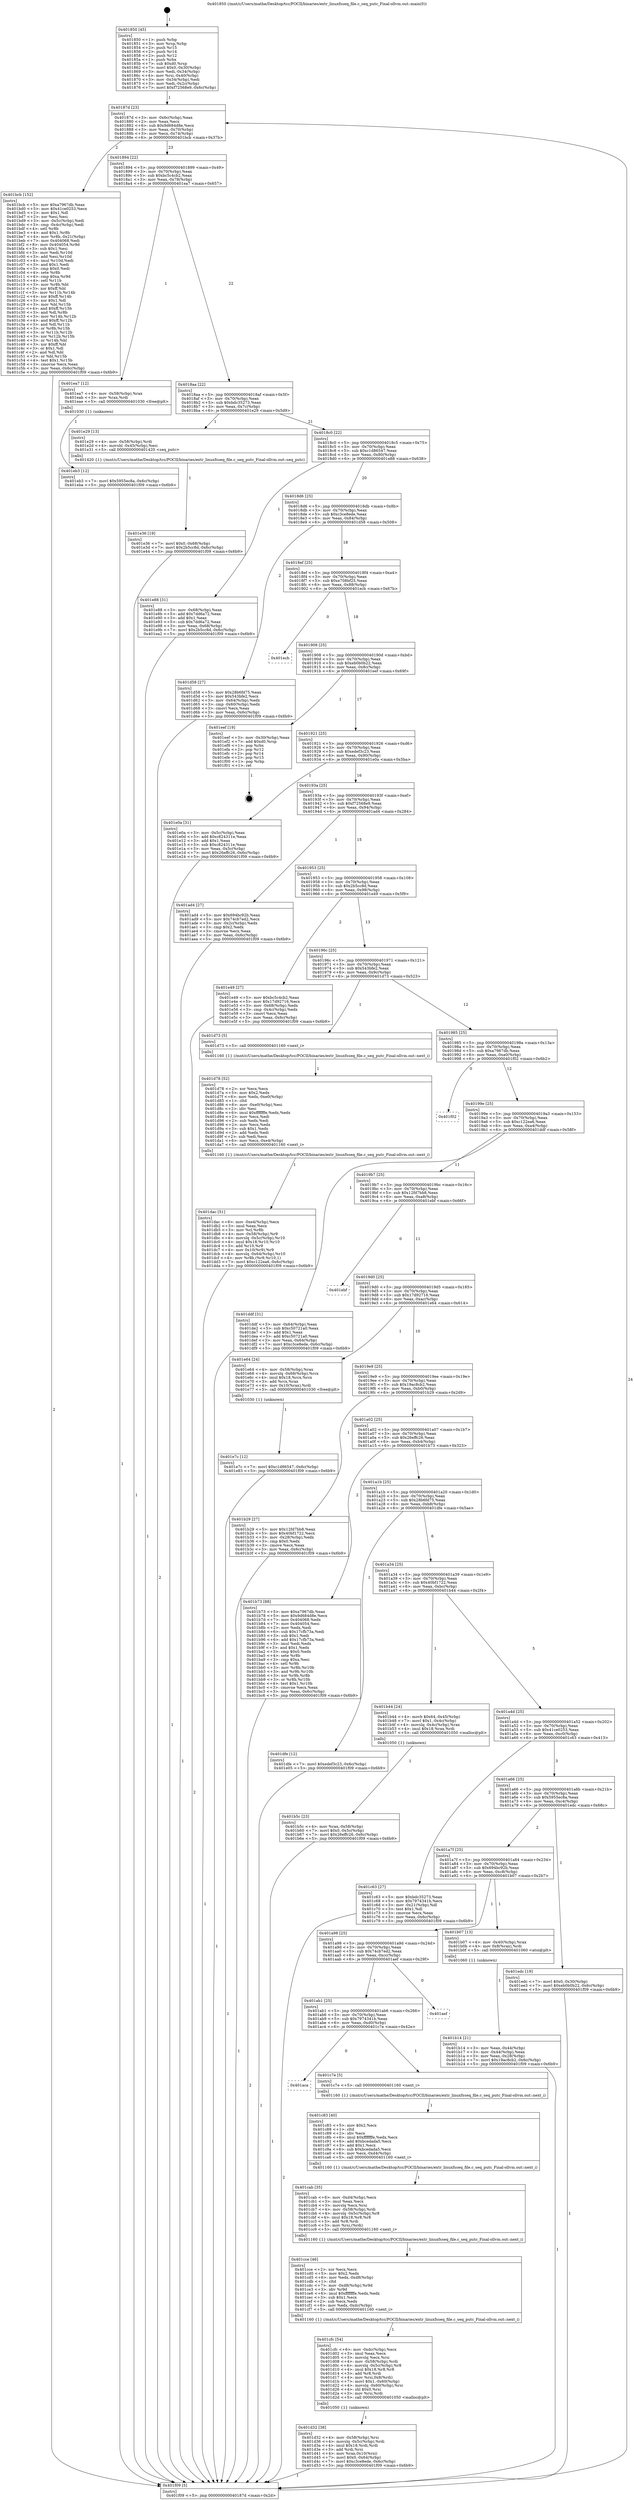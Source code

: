 digraph "0x401850" {
  label = "0x401850 (/mnt/c/Users/mathe/Desktop/tcc/POCII/binaries/extr_linuxfsseq_file.c_seq_putc_Final-ollvm.out::main(0))"
  labelloc = "t"
  node[shape=record]

  Entry [label="",width=0.3,height=0.3,shape=circle,fillcolor=black,style=filled]
  "0x40187d" [label="{
     0x40187d [23]\l
     | [instrs]\l
     &nbsp;&nbsp;0x40187d \<+3\>: mov -0x6c(%rbp),%eax\l
     &nbsp;&nbsp;0x401880 \<+2\>: mov %eax,%ecx\l
     &nbsp;&nbsp;0x401882 \<+6\>: sub $0x9d684d8e,%ecx\l
     &nbsp;&nbsp;0x401888 \<+3\>: mov %eax,-0x70(%rbp)\l
     &nbsp;&nbsp;0x40188b \<+3\>: mov %ecx,-0x74(%rbp)\l
     &nbsp;&nbsp;0x40188e \<+6\>: je 0000000000401bcb \<main+0x37b\>\l
  }"]
  "0x401bcb" [label="{
     0x401bcb [152]\l
     | [instrs]\l
     &nbsp;&nbsp;0x401bcb \<+5\>: mov $0xa7967db,%eax\l
     &nbsp;&nbsp;0x401bd0 \<+5\>: mov $0x41ce0253,%ecx\l
     &nbsp;&nbsp;0x401bd5 \<+2\>: mov $0x1,%dl\l
     &nbsp;&nbsp;0x401bd7 \<+2\>: xor %esi,%esi\l
     &nbsp;&nbsp;0x401bd9 \<+3\>: mov -0x5c(%rbp),%edi\l
     &nbsp;&nbsp;0x401bdc \<+3\>: cmp -0x4c(%rbp),%edi\l
     &nbsp;&nbsp;0x401bdf \<+4\>: setl %r8b\l
     &nbsp;&nbsp;0x401be3 \<+4\>: and $0x1,%r8b\l
     &nbsp;&nbsp;0x401be7 \<+4\>: mov %r8b,-0x21(%rbp)\l
     &nbsp;&nbsp;0x401beb \<+7\>: mov 0x404068,%edi\l
     &nbsp;&nbsp;0x401bf2 \<+8\>: mov 0x404054,%r9d\l
     &nbsp;&nbsp;0x401bfa \<+3\>: sub $0x1,%esi\l
     &nbsp;&nbsp;0x401bfd \<+3\>: mov %edi,%r10d\l
     &nbsp;&nbsp;0x401c00 \<+3\>: add %esi,%r10d\l
     &nbsp;&nbsp;0x401c03 \<+4\>: imul %r10d,%edi\l
     &nbsp;&nbsp;0x401c07 \<+3\>: and $0x1,%edi\l
     &nbsp;&nbsp;0x401c0a \<+3\>: cmp $0x0,%edi\l
     &nbsp;&nbsp;0x401c0d \<+4\>: sete %r8b\l
     &nbsp;&nbsp;0x401c11 \<+4\>: cmp $0xa,%r9d\l
     &nbsp;&nbsp;0x401c15 \<+4\>: setl %r11b\l
     &nbsp;&nbsp;0x401c19 \<+3\>: mov %r8b,%bl\l
     &nbsp;&nbsp;0x401c1c \<+3\>: xor $0xff,%bl\l
     &nbsp;&nbsp;0x401c1f \<+3\>: mov %r11b,%r14b\l
     &nbsp;&nbsp;0x401c22 \<+4\>: xor $0xff,%r14b\l
     &nbsp;&nbsp;0x401c26 \<+3\>: xor $0x1,%dl\l
     &nbsp;&nbsp;0x401c29 \<+3\>: mov %bl,%r15b\l
     &nbsp;&nbsp;0x401c2c \<+4\>: and $0xff,%r15b\l
     &nbsp;&nbsp;0x401c30 \<+3\>: and %dl,%r8b\l
     &nbsp;&nbsp;0x401c33 \<+3\>: mov %r14b,%r12b\l
     &nbsp;&nbsp;0x401c36 \<+4\>: and $0xff,%r12b\l
     &nbsp;&nbsp;0x401c3a \<+3\>: and %dl,%r11b\l
     &nbsp;&nbsp;0x401c3d \<+3\>: or %r8b,%r15b\l
     &nbsp;&nbsp;0x401c40 \<+3\>: or %r11b,%r12b\l
     &nbsp;&nbsp;0x401c43 \<+3\>: xor %r12b,%r15b\l
     &nbsp;&nbsp;0x401c46 \<+3\>: or %r14b,%bl\l
     &nbsp;&nbsp;0x401c49 \<+3\>: xor $0xff,%bl\l
     &nbsp;&nbsp;0x401c4c \<+3\>: or $0x1,%dl\l
     &nbsp;&nbsp;0x401c4f \<+2\>: and %dl,%bl\l
     &nbsp;&nbsp;0x401c51 \<+3\>: or %bl,%r15b\l
     &nbsp;&nbsp;0x401c54 \<+4\>: test $0x1,%r15b\l
     &nbsp;&nbsp;0x401c58 \<+3\>: cmovne %ecx,%eax\l
     &nbsp;&nbsp;0x401c5b \<+3\>: mov %eax,-0x6c(%rbp)\l
     &nbsp;&nbsp;0x401c5e \<+5\>: jmp 0000000000401f09 \<main+0x6b9\>\l
  }"]
  "0x401894" [label="{
     0x401894 [22]\l
     | [instrs]\l
     &nbsp;&nbsp;0x401894 \<+5\>: jmp 0000000000401899 \<main+0x49\>\l
     &nbsp;&nbsp;0x401899 \<+3\>: mov -0x70(%rbp),%eax\l
     &nbsp;&nbsp;0x40189c \<+5\>: sub $0xbc5c4cb2,%eax\l
     &nbsp;&nbsp;0x4018a1 \<+3\>: mov %eax,-0x78(%rbp)\l
     &nbsp;&nbsp;0x4018a4 \<+6\>: je 0000000000401ea7 \<main+0x657\>\l
  }"]
  Exit [label="",width=0.3,height=0.3,shape=circle,fillcolor=black,style=filled,peripheries=2]
  "0x401ea7" [label="{
     0x401ea7 [12]\l
     | [instrs]\l
     &nbsp;&nbsp;0x401ea7 \<+4\>: mov -0x58(%rbp),%rax\l
     &nbsp;&nbsp;0x401eab \<+3\>: mov %rax,%rdi\l
     &nbsp;&nbsp;0x401eae \<+5\>: call 0000000000401030 \<free@plt\>\l
     | [calls]\l
     &nbsp;&nbsp;0x401030 \{1\} (unknown)\l
  }"]
  "0x4018aa" [label="{
     0x4018aa [22]\l
     | [instrs]\l
     &nbsp;&nbsp;0x4018aa \<+5\>: jmp 00000000004018af \<main+0x5f\>\l
     &nbsp;&nbsp;0x4018af \<+3\>: mov -0x70(%rbp),%eax\l
     &nbsp;&nbsp;0x4018b2 \<+5\>: sub $0xbdc35273,%eax\l
     &nbsp;&nbsp;0x4018b7 \<+3\>: mov %eax,-0x7c(%rbp)\l
     &nbsp;&nbsp;0x4018ba \<+6\>: je 0000000000401e29 \<main+0x5d9\>\l
  }"]
  "0x401eb3" [label="{
     0x401eb3 [12]\l
     | [instrs]\l
     &nbsp;&nbsp;0x401eb3 \<+7\>: movl $0x5955ec8a,-0x6c(%rbp)\l
     &nbsp;&nbsp;0x401eba \<+5\>: jmp 0000000000401f09 \<main+0x6b9\>\l
  }"]
  "0x401e29" [label="{
     0x401e29 [13]\l
     | [instrs]\l
     &nbsp;&nbsp;0x401e29 \<+4\>: mov -0x58(%rbp),%rdi\l
     &nbsp;&nbsp;0x401e2d \<+4\>: movsbl -0x45(%rbp),%esi\l
     &nbsp;&nbsp;0x401e31 \<+5\>: call 0000000000401420 \<seq_putc\>\l
     | [calls]\l
     &nbsp;&nbsp;0x401420 \{1\} (/mnt/c/Users/mathe/Desktop/tcc/POCII/binaries/extr_linuxfsseq_file.c_seq_putc_Final-ollvm.out::seq_putc)\l
  }"]
  "0x4018c0" [label="{
     0x4018c0 [22]\l
     | [instrs]\l
     &nbsp;&nbsp;0x4018c0 \<+5\>: jmp 00000000004018c5 \<main+0x75\>\l
     &nbsp;&nbsp;0x4018c5 \<+3\>: mov -0x70(%rbp),%eax\l
     &nbsp;&nbsp;0x4018c8 \<+5\>: sub $0xc1d86547,%eax\l
     &nbsp;&nbsp;0x4018cd \<+3\>: mov %eax,-0x80(%rbp)\l
     &nbsp;&nbsp;0x4018d0 \<+6\>: je 0000000000401e88 \<main+0x638\>\l
  }"]
  "0x401e7c" [label="{
     0x401e7c [12]\l
     | [instrs]\l
     &nbsp;&nbsp;0x401e7c \<+7\>: movl $0xc1d86547,-0x6c(%rbp)\l
     &nbsp;&nbsp;0x401e83 \<+5\>: jmp 0000000000401f09 \<main+0x6b9\>\l
  }"]
  "0x401e88" [label="{
     0x401e88 [31]\l
     | [instrs]\l
     &nbsp;&nbsp;0x401e88 \<+3\>: mov -0x68(%rbp),%eax\l
     &nbsp;&nbsp;0x401e8b \<+5\>: add $0x7dd6a72,%eax\l
     &nbsp;&nbsp;0x401e90 \<+3\>: add $0x1,%eax\l
     &nbsp;&nbsp;0x401e93 \<+5\>: sub $0x7dd6a72,%eax\l
     &nbsp;&nbsp;0x401e98 \<+3\>: mov %eax,-0x68(%rbp)\l
     &nbsp;&nbsp;0x401e9b \<+7\>: movl $0x2b5cc8d,-0x6c(%rbp)\l
     &nbsp;&nbsp;0x401ea2 \<+5\>: jmp 0000000000401f09 \<main+0x6b9\>\l
  }"]
  "0x4018d6" [label="{
     0x4018d6 [25]\l
     | [instrs]\l
     &nbsp;&nbsp;0x4018d6 \<+5\>: jmp 00000000004018db \<main+0x8b\>\l
     &nbsp;&nbsp;0x4018db \<+3\>: mov -0x70(%rbp),%eax\l
     &nbsp;&nbsp;0x4018de \<+5\>: sub $0xc3ce8ede,%eax\l
     &nbsp;&nbsp;0x4018e3 \<+6\>: mov %eax,-0x84(%rbp)\l
     &nbsp;&nbsp;0x4018e9 \<+6\>: je 0000000000401d58 \<main+0x508\>\l
  }"]
  "0x401e36" [label="{
     0x401e36 [19]\l
     | [instrs]\l
     &nbsp;&nbsp;0x401e36 \<+7\>: movl $0x0,-0x68(%rbp)\l
     &nbsp;&nbsp;0x401e3d \<+7\>: movl $0x2b5cc8d,-0x6c(%rbp)\l
     &nbsp;&nbsp;0x401e44 \<+5\>: jmp 0000000000401f09 \<main+0x6b9\>\l
  }"]
  "0x401d58" [label="{
     0x401d58 [27]\l
     | [instrs]\l
     &nbsp;&nbsp;0x401d58 \<+5\>: mov $0x28b6fd75,%eax\l
     &nbsp;&nbsp;0x401d5d \<+5\>: mov $0x543bfe2,%ecx\l
     &nbsp;&nbsp;0x401d62 \<+3\>: mov -0x64(%rbp),%edx\l
     &nbsp;&nbsp;0x401d65 \<+3\>: cmp -0x60(%rbp),%edx\l
     &nbsp;&nbsp;0x401d68 \<+3\>: cmovl %ecx,%eax\l
     &nbsp;&nbsp;0x401d6b \<+3\>: mov %eax,-0x6c(%rbp)\l
     &nbsp;&nbsp;0x401d6e \<+5\>: jmp 0000000000401f09 \<main+0x6b9\>\l
  }"]
  "0x4018ef" [label="{
     0x4018ef [25]\l
     | [instrs]\l
     &nbsp;&nbsp;0x4018ef \<+5\>: jmp 00000000004018f4 \<main+0xa4\>\l
     &nbsp;&nbsp;0x4018f4 \<+3\>: mov -0x70(%rbp),%eax\l
     &nbsp;&nbsp;0x4018f7 \<+5\>: sub $0xe708bf25,%eax\l
     &nbsp;&nbsp;0x4018fc \<+6\>: mov %eax,-0x88(%rbp)\l
     &nbsp;&nbsp;0x401902 \<+6\>: je 0000000000401ecb \<main+0x67b\>\l
  }"]
  "0x401dac" [label="{
     0x401dac [51]\l
     | [instrs]\l
     &nbsp;&nbsp;0x401dac \<+6\>: mov -0xe4(%rbp),%ecx\l
     &nbsp;&nbsp;0x401db2 \<+3\>: imul %eax,%ecx\l
     &nbsp;&nbsp;0x401db5 \<+3\>: mov %cl,%r8b\l
     &nbsp;&nbsp;0x401db8 \<+4\>: mov -0x58(%rbp),%r9\l
     &nbsp;&nbsp;0x401dbc \<+4\>: movslq -0x5c(%rbp),%r10\l
     &nbsp;&nbsp;0x401dc0 \<+4\>: imul $0x18,%r10,%r10\l
     &nbsp;&nbsp;0x401dc4 \<+3\>: add %r10,%r9\l
     &nbsp;&nbsp;0x401dc7 \<+4\>: mov 0x10(%r9),%r9\l
     &nbsp;&nbsp;0x401dcb \<+4\>: movslq -0x64(%rbp),%r10\l
     &nbsp;&nbsp;0x401dcf \<+4\>: mov %r8b,(%r9,%r10,1)\l
     &nbsp;&nbsp;0x401dd3 \<+7\>: movl $0xc122ea6,-0x6c(%rbp)\l
     &nbsp;&nbsp;0x401dda \<+5\>: jmp 0000000000401f09 \<main+0x6b9\>\l
  }"]
  "0x401ecb" [label="{
     0x401ecb\l
  }", style=dashed]
  "0x401908" [label="{
     0x401908 [25]\l
     | [instrs]\l
     &nbsp;&nbsp;0x401908 \<+5\>: jmp 000000000040190d \<main+0xbd\>\l
     &nbsp;&nbsp;0x40190d \<+3\>: mov -0x70(%rbp),%eax\l
     &nbsp;&nbsp;0x401910 \<+5\>: sub $0xeb0b0b22,%eax\l
     &nbsp;&nbsp;0x401915 \<+6\>: mov %eax,-0x8c(%rbp)\l
     &nbsp;&nbsp;0x40191b \<+6\>: je 0000000000401eef \<main+0x69f\>\l
  }"]
  "0x401d78" [label="{
     0x401d78 [52]\l
     | [instrs]\l
     &nbsp;&nbsp;0x401d78 \<+2\>: xor %ecx,%ecx\l
     &nbsp;&nbsp;0x401d7a \<+5\>: mov $0x2,%edx\l
     &nbsp;&nbsp;0x401d7f \<+6\>: mov %edx,-0xe0(%rbp)\l
     &nbsp;&nbsp;0x401d85 \<+1\>: cltd\l
     &nbsp;&nbsp;0x401d86 \<+6\>: mov -0xe0(%rbp),%esi\l
     &nbsp;&nbsp;0x401d8c \<+2\>: idiv %esi\l
     &nbsp;&nbsp;0x401d8e \<+6\>: imul $0xfffffffe,%edx,%edx\l
     &nbsp;&nbsp;0x401d94 \<+2\>: mov %ecx,%edi\l
     &nbsp;&nbsp;0x401d96 \<+2\>: sub %edx,%edi\l
     &nbsp;&nbsp;0x401d98 \<+2\>: mov %ecx,%edx\l
     &nbsp;&nbsp;0x401d9a \<+3\>: sub $0x1,%edx\l
     &nbsp;&nbsp;0x401d9d \<+2\>: add %edx,%edi\l
     &nbsp;&nbsp;0x401d9f \<+2\>: sub %edi,%ecx\l
     &nbsp;&nbsp;0x401da1 \<+6\>: mov %ecx,-0xe4(%rbp)\l
     &nbsp;&nbsp;0x401da7 \<+5\>: call 0000000000401160 \<next_i\>\l
     | [calls]\l
     &nbsp;&nbsp;0x401160 \{1\} (/mnt/c/Users/mathe/Desktop/tcc/POCII/binaries/extr_linuxfsseq_file.c_seq_putc_Final-ollvm.out::next_i)\l
  }"]
  "0x401eef" [label="{
     0x401eef [19]\l
     | [instrs]\l
     &nbsp;&nbsp;0x401eef \<+3\>: mov -0x30(%rbp),%eax\l
     &nbsp;&nbsp;0x401ef2 \<+7\>: add $0xd0,%rsp\l
     &nbsp;&nbsp;0x401ef9 \<+1\>: pop %rbx\l
     &nbsp;&nbsp;0x401efa \<+2\>: pop %r12\l
     &nbsp;&nbsp;0x401efc \<+2\>: pop %r14\l
     &nbsp;&nbsp;0x401efe \<+2\>: pop %r15\l
     &nbsp;&nbsp;0x401f00 \<+1\>: pop %rbp\l
     &nbsp;&nbsp;0x401f01 \<+1\>: ret\l
  }"]
  "0x401921" [label="{
     0x401921 [25]\l
     | [instrs]\l
     &nbsp;&nbsp;0x401921 \<+5\>: jmp 0000000000401926 \<main+0xd6\>\l
     &nbsp;&nbsp;0x401926 \<+3\>: mov -0x70(%rbp),%eax\l
     &nbsp;&nbsp;0x401929 \<+5\>: sub $0xedef3c23,%eax\l
     &nbsp;&nbsp;0x40192e \<+6\>: mov %eax,-0x90(%rbp)\l
     &nbsp;&nbsp;0x401934 \<+6\>: je 0000000000401e0a \<main+0x5ba\>\l
  }"]
  "0x401d32" [label="{
     0x401d32 [38]\l
     | [instrs]\l
     &nbsp;&nbsp;0x401d32 \<+4\>: mov -0x58(%rbp),%rsi\l
     &nbsp;&nbsp;0x401d36 \<+4\>: movslq -0x5c(%rbp),%rdi\l
     &nbsp;&nbsp;0x401d3a \<+4\>: imul $0x18,%rdi,%rdi\l
     &nbsp;&nbsp;0x401d3e \<+3\>: add %rdi,%rsi\l
     &nbsp;&nbsp;0x401d41 \<+4\>: mov %rax,0x10(%rsi)\l
     &nbsp;&nbsp;0x401d45 \<+7\>: movl $0x0,-0x64(%rbp)\l
     &nbsp;&nbsp;0x401d4c \<+7\>: movl $0xc3ce8ede,-0x6c(%rbp)\l
     &nbsp;&nbsp;0x401d53 \<+5\>: jmp 0000000000401f09 \<main+0x6b9\>\l
  }"]
  "0x401e0a" [label="{
     0x401e0a [31]\l
     | [instrs]\l
     &nbsp;&nbsp;0x401e0a \<+3\>: mov -0x5c(%rbp),%eax\l
     &nbsp;&nbsp;0x401e0d \<+5\>: add $0xc824311e,%eax\l
     &nbsp;&nbsp;0x401e12 \<+3\>: add $0x1,%eax\l
     &nbsp;&nbsp;0x401e15 \<+5\>: sub $0xc824311e,%eax\l
     &nbsp;&nbsp;0x401e1a \<+3\>: mov %eax,-0x5c(%rbp)\l
     &nbsp;&nbsp;0x401e1d \<+7\>: movl $0x26effc26,-0x6c(%rbp)\l
     &nbsp;&nbsp;0x401e24 \<+5\>: jmp 0000000000401f09 \<main+0x6b9\>\l
  }"]
  "0x40193a" [label="{
     0x40193a [25]\l
     | [instrs]\l
     &nbsp;&nbsp;0x40193a \<+5\>: jmp 000000000040193f \<main+0xef\>\l
     &nbsp;&nbsp;0x40193f \<+3\>: mov -0x70(%rbp),%eax\l
     &nbsp;&nbsp;0x401942 \<+5\>: sub $0xf72568e9,%eax\l
     &nbsp;&nbsp;0x401947 \<+6\>: mov %eax,-0x94(%rbp)\l
     &nbsp;&nbsp;0x40194d \<+6\>: je 0000000000401ad4 \<main+0x284\>\l
  }"]
  "0x401cfc" [label="{
     0x401cfc [54]\l
     | [instrs]\l
     &nbsp;&nbsp;0x401cfc \<+6\>: mov -0xdc(%rbp),%ecx\l
     &nbsp;&nbsp;0x401d02 \<+3\>: imul %eax,%ecx\l
     &nbsp;&nbsp;0x401d05 \<+3\>: movslq %ecx,%rsi\l
     &nbsp;&nbsp;0x401d08 \<+4\>: mov -0x58(%rbp),%rdi\l
     &nbsp;&nbsp;0x401d0c \<+4\>: movslq -0x5c(%rbp),%r8\l
     &nbsp;&nbsp;0x401d10 \<+4\>: imul $0x18,%r8,%r8\l
     &nbsp;&nbsp;0x401d14 \<+3\>: add %r8,%rdi\l
     &nbsp;&nbsp;0x401d17 \<+4\>: mov %rsi,0x8(%rdi)\l
     &nbsp;&nbsp;0x401d1b \<+7\>: movl $0x1,-0x60(%rbp)\l
     &nbsp;&nbsp;0x401d22 \<+4\>: movslq -0x60(%rbp),%rsi\l
     &nbsp;&nbsp;0x401d26 \<+4\>: shl $0x0,%rsi\l
     &nbsp;&nbsp;0x401d2a \<+3\>: mov %rsi,%rdi\l
     &nbsp;&nbsp;0x401d2d \<+5\>: call 0000000000401050 \<malloc@plt\>\l
     | [calls]\l
     &nbsp;&nbsp;0x401050 \{1\} (unknown)\l
  }"]
  "0x401ad4" [label="{
     0x401ad4 [27]\l
     | [instrs]\l
     &nbsp;&nbsp;0x401ad4 \<+5\>: mov $0x694bc92b,%eax\l
     &nbsp;&nbsp;0x401ad9 \<+5\>: mov $0x74cb7ed2,%ecx\l
     &nbsp;&nbsp;0x401ade \<+3\>: mov -0x2c(%rbp),%edx\l
     &nbsp;&nbsp;0x401ae1 \<+3\>: cmp $0x2,%edx\l
     &nbsp;&nbsp;0x401ae4 \<+3\>: cmovne %ecx,%eax\l
     &nbsp;&nbsp;0x401ae7 \<+3\>: mov %eax,-0x6c(%rbp)\l
     &nbsp;&nbsp;0x401aea \<+5\>: jmp 0000000000401f09 \<main+0x6b9\>\l
  }"]
  "0x401953" [label="{
     0x401953 [25]\l
     | [instrs]\l
     &nbsp;&nbsp;0x401953 \<+5\>: jmp 0000000000401958 \<main+0x108\>\l
     &nbsp;&nbsp;0x401958 \<+3\>: mov -0x70(%rbp),%eax\l
     &nbsp;&nbsp;0x40195b \<+5\>: sub $0x2b5cc8d,%eax\l
     &nbsp;&nbsp;0x401960 \<+6\>: mov %eax,-0x98(%rbp)\l
     &nbsp;&nbsp;0x401966 \<+6\>: je 0000000000401e49 \<main+0x5f9\>\l
  }"]
  "0x401f09" [label="{
     0x401f09 [5]\l
     | [instrs]\l
     &nbsp;&nbsp;0x401f09 \<+5\>: jmp 000000000040187d \<main+0x2d\>\l
  }"]
  "0x401850" [label="{
     0x401850 [45]\l
     | [instrs]\l
     &nbsp;&nbsp;0x401850 \<+1\>: push %rbp\l
     &nbsp;&nbsp;0x401851 \<+3\>: mov %rsp,%rbp\l
     &nbsp;&nbsp;0x401854 \<+2\>: push %r15\l
     &nbsp;&nbsp;0x401856 \<+2\>: push %r14\l
     &nbsp;&nbsp;0x401858 \<+2\>: push %r12\l
     &nbsp;&nbsp;0x40185a \<+1\>: push %rbx\l
     &nbsp;&nbsp;0x40185b \<+7\>: sub $0xd0,%rsp\l
     &nbsp;&nbsp;0x401862 \<+7\>: movl $0x0,-0x30(%rbp)\l
     &nbsp;&nbsp;0x401869 \<+3\>: mov %edi,-0x34(%rbp)\l
     &nbsp;&nbsp;0x40186c \<+4\>: mov %rsi,-0x40(%rbp)\l
     &nbsp;&nbsp;0x401870 \<+3\>: mov -0x34(%rbp),%edi\l
     &nbsp;&nbsp;0x401873 \<+3\>: mov %edi,-0x2c(%rbp)\l
     &nbsp;&nbsp;0x401876 \<+7\>: movl $0xf72568e9,-0x6c(%rbp)\l
  }"]
  "0x401cce" [label="{
     0x401cce [46]\l
     | [instrs]\l
     &nbsp;&nbsp;0x401cce \<+2\>: xor %ecx,%ecx\l
     &nbsp;&nbsp;0x401cd0 \<+5\>: mov $0x2,%edx\l
     &nbsp;&nbsp;0x401cd5 \<+6\>: mov %edx,-0xd8(%rbp)\l
     &nbsp;&nbsp;0x401cdb \<+1\>: cltd\l
     &nbsp;&nbsp;0x401cdc \<+7\>: mov -0xd8(%rbp),%r9d\l
     &nbsp;&nbsp;0x401ce3 \<+3\>: idiv %r9d\l
     &nbsp;&nbsp;0x401ce6 \<+6\>: imul $0xfffffffe,%edx,%edx\l
     &nbsp;&nbsp;0x401cec \<+3\>: sub $0x1,%ecx\l
     &nbsp;&nbsp;0x401cef \<+2\>: sub %ecx,%edx\l
     &nbsp;&nbsp;0x401cf1 \<+6\>: mov %edx,-0xdc(%rbp)\l
     &nbsp;&nbsp;0x401cf7 \<+5\>: call 0000000000401160 \<next_i\>\l
     | [calls]\l
     &nbsp;&nbsp;0x401160 \{1\} (/mnt/c/Users/mathe/Desktop/tcc/POCII/binaries/extr_linuxfsseq_file.c_seq_putc_Final-ollvm.out::next_i)\l
  }"]
  "0x401e49" [label="{
     0x401e49 [27]\l
     | [instrs]\l
     &nbsp;&nbsp;0x401e49 \<+5\>: mov $0xbc5c4cb2,%eax\l
     &nbsp;&nbsp;0x401e4e \<+5\>: mov $0x17d92716,%ecx\l
     &nbsp;&nbsp;0x401e53 \<+3\>: mov -0x68(%rbp),%edx\l
     &nbsp;&nbsp;0x401e56 \<+3\>: cmp -0x4c(%rbp),%edx\l
     &nbsp;&nbsp;0x401e59 \<+3\>: cmovl %ecx,%eax\l
     &nbsp;&nbsp;0x401e5c \<+3\>: mov %eax,-0x6c(%rbp)\l
     &nbsp;&nbsp;0x401e5f \<+5\>: jmp 0000000000401f09 \<main+0x6b9\>\l
  }"]
  "0x40196c" [label="{
     0x40196c [25]\l
     | [instrs]\l
     &nbsp;&nbsp;0x40196c \<+5\>: jmp 0000000000401971 \<main+0x121\>\l
     &nbsp;&nbsp;0x401971 \<+3\>: mov -0x70(%rbp),%eax\l
     &nbsp;&nbsp;0x401974 \<+5\>: sub $0x543bfe2,%eax\l
     &nbsp;&nbsp;0x401979 \<+6\>: mov %eax,-0x9c(%rbp)\l
     &nbsp;&nbsp;0x40197f \<+6\>: je 0000000000401d73 \<main+0x523\>\l
  }"]
  "0x401cab" [label="{
     0x401cab [35]\l
     | [instrs]\l
     &nbsp;&nbsp;0x401cab \<+6\>: mov -0xd4(%rbp),%ecx\l
     &nbsp;&nbsp;0x401cb1 \<+3\>: imul %eax,%ecx\l
     &nbsp;&nbsp;0x401cb4 \<+3\>: movslq %ecx,%rsi\l
     &nbsp;&nbsp;0x401cb7 \<+4\>: mov -0x58(%rbp),%rdi\l
     &nbsp;&nbsp;0x401cbb \<+4\>: movslq -0x5c(%rbp),%r8\l
     &nbsp;&nbsp;0x401cbf \<+4\>: imul $0x18,%r8,%r8\l
     &nbsp;&nbsp;0x401cc3 \<+3\>: add %r8,%rdi\l
     &nbsp;&nbsp;0x401cc6 \<+3\>: mov %rsi,(%rdi)\l
     &nbsp;&nbsp;0x401cc9 \<+5\>: call 0000000000401160 \<next_i\>\l
     | [calls]\l
     &nbsp;&nbsp;0x401160 \{1\} (/mnt/c/Users/mathe/Desktop/tcc/POCII/binaries/extr_linuxfsseq_file.c_seq_putc_Final-ollvm.out::next_i)\l
  }"]
  "0x401d73" [label="{
     0x401d73 [5]\l
     | [instrs]\l
     &nbsp;&nbsp;0x401d73 \<+5\>: call 0000000000401160 \<next_i\>\l
     | [calls]\l
     &nbsp;&nbsp;0x401160 \{1\} (/mnt/c/Users/mathe/Desktop/tcc/POCII/binaries/extr_linuxfsseq_file.c_seq_putc_Final-ollvm.out::next_i)\l
  }"]
  "0x401985" [label="{
     0x401985 [25]\l
     | [instrs]\l
     &nbsp;&nbsp;0x401985 \<+5\>: jmp 000000000040198a \<main+0x13a\>\l
     &nbsp;&nbsp;0x40198a \<+3\>: mov -0x70(%rbp),%eax\l
     &nbsp;&nbsp;0x40198d \<+5\>: sub $0xa7967db,%eax\l
     &nbsp;&nbsp;0x401992 \<+6\>: mov %eax,-0xa0(%rbp)\l
     &nbsp;&nbsp;0x401998 \<+6\>: je 0000000000401f02 \<main+0x6b2\>\l
  }"]
  "0x401c83" [label="{
     0x401c83 [40]\l
     | [instrs]\l
     &nbsp;&nbsp;0x401c83 \<+5\>: mov $0x2,%ecx\l
     &nbsp;&nbsp;0x401c88 \<+1\>: cltd\l
     &nbsp;&nbsp;0x401c89 \<+2\>: idiv %ecx\l
     &nbsp;&nbsp;0x401c8b \<+6\>: imul $0xfffffffe,%edx,%ecx\l
     &nbsp;&nbsp;0x401c91 \<+6\>: add $0xbcedada5,%ecx\l
     &nbsp;&nbsp;0x401c97 \<+3\>: add $0x1,%ecx\l
     &nbsp;&nbsp;0x401c9a \<+6\>: sub $0xbcedada5,%ecx\l
     &nbsp;&nbsp;0x401ca0 \<+6\>: mov %ecx,-0xd4(%rbp)\l
     &nbsp;&nbsp;0x401ca6 \<+5\>: call 0000000000401160 \<next_i\>\l
     | [calls]\l
     &nbsp;&nbsp;0x401160 \{1\} (/mnt/c/Users/mathe/Desktop/tcc/POCII/binaries/extr_linuxfsseq_file.c_seq_putc_Final-ollvm.out::next_i)\l
  }"]
  "0x401f02" [label="{
     0x401f02\l
  }", style=dashed]
  "0x40199e" [label="{
     0x40199e [25]\l
     | [instrs]\l
     &nbsp;&nbsp;0x40199e \<+5\>: jmp 00000000004019a3 \<main+0x153\>\l
     &nbsp;&nbsp;0x4019a3 \<+3\>: mov -0x70(%rbp),%eax\l
     &nbsp;&nbsp;0x4019a6 \<+5\>: sub $0xc122ea6,%eax\l
     &nbsp;&nbsp;0x4019ab \<+6\>: mov %eax,-0xa4(%rbp)\l
     &nbsp;&nbsp;0x4019b1 \<+6\>: je 0000000000401ddf \<main+0x58f\>\l
  }"]
  "0x401aca" [label="{
     0x401aca\l
  }", style=dashed]
  "0x401ddf" [label="{
     0x401ddf [31]\l
     | [instrs]\l
     &nbsp;&nbsp;0x401ddf \<+3\>: mov -0x64(%rbp),%eax\l
     &nbsp;&nbsp;0x401de2 \<+5\>: sub $0xc50721a0,%eax\l
     &nbsp;&nbsp;0x401de7 \<+3\>: add $0x1,%eax\l
     &nbsp;&nbsp;0x401dea \<+5\>: add $0xc50721a0,%eax\l
     &nbsp;&nbsp;0x401def \<+3\>: mov %eax,-0x64(%rbp)\l
     &nbsp;&nbsp;0x401df2 \<+7\>: movl $0xc3ce8ede,-0x6c(%rbp)\l
     &nbsp;&nbsp;0x401df9 \<+5\>: jmp 0000000000401f09 \<main+0x6b9\>\l
  }"]
  "0x4019b7" [label="{
     0x4019b7 [25]\l
     | [instrs]\l
     &nbsp;&nbsp;0x4019b7 \<+5\>: jmp 00000000004019bc \<main+0x16c\>\l
     &nbsp;&nbsp;0x4019bc \<+3\>: mov -0x70(%rbp),%eax\l
     &nbsp;&nbsp;0x4019bf \<+5\>: sub $0x12fd7bb8,%eax\l
     &nbsp;&nbsp;0x4019c4 \<+6\>: mov %eax,-0xa8(%rbp)\l
     &nbsp;&nbsp;0x4019ca \<+6\>: je 0000000000401ebf \<main+0x66f\>\l
  }"]
  "0x401c7e" [label="{
     0x401c7e [5]\l
     | [instrs]\l
     &nbsp;&nbsp;0x401c7e \<+5\>: call 0000000000401160 \<next_i\>\l
     | [calls]\l
     &nbsp;&nbsp;0x401160 \{1\} (/mnt/c/Users/mathe/Desktop/tcc/POCII/binaries/extr_linuxfsseq_file.c_seq_putc_Final-ollvm.out::next_i)\l
  }"]
  "0x401ebf" [label="{
     0x401ebf\l
  }", style=dashed]
  "0x4019d0" [label="{
     0x4019d0 [25]\l
     | [instrs]\l
     &nbsp;&nbsp;0x4019d0 \<+5\>: jmp 00000000004019d5 \<main+0x185\>\l
     &nbsp;&nbsp;0x4019d5 \<+3\>: mov -0x70(%rbp),%eax\l
     &nbsp;&nbsp;0x4019d8 \<+5\>: sub $0x17d92716,%eax\l
     &nbsp;&nbsp;0x4019dd \<+6\>: mov %eax,-0xac(%rbp)\l
     &nbsp;&nbsp;0x4019e3 \<+6\>: je 0000000000401e64 \<main+0x614\>\l
  }"]
  "0x401ab1" [label="{
     0x401ab1 [25]\l
     | [instrs]\l
     &nbsp;&nbsp;0x401ab1 \<+5\>: jmp 0000000000401ab6 \<main+0x266\>\l
     &nbsp;&nbsp;0x401ab6 \<+3\>: mov -0x70(%rbp),%eax\l
     &nbsp;&nbsp;0x401ab9 \<+5\>: sub $0x7974341b,%eax\l
     &nbsp;&nbsp;0x401abe \<+6\>: mov %eax,-0xd0(%rbp)\l
     &nbsp;&nbsp;0x401ac4 \<+6\>: je 0000000000401c7e \<main+0x42e\>\l
  }"]
  "0x401e64" [label="{
     0x401e64 [24]\l
     | [instrs]\l
     &nbsp;&nbsp;0x401e64 \<+4\>: mov -0x58(%rbp),%rax\l
     &nbsp;&nbsp;0x401e68 \<+4\>: movslq -0x68(%rbp),%rcx\l
     &nbsp;&nbsp;0x401e6c \<+4\>: imul $0x18,%rcx,%rcx\l
     &nbsp;&nbsp;0x401e70 \<+3\>: add %rcx,%rax\l
     &nbsp;&nbsp;0x401e73 \<+4\>: mov 0x10(%rax),%rdi\l
     &nbsp;&nbsp;0x401e77 \<+5\>: call 0000000000401030 \<free@plt\>\l
     | [calls]\l
     &nbsp;&nbsp;0x401030 \{1\} (unknown)\l
  }"]
  "0x4019e9" [label="{
     0x4019e9 [25]\l
     | [instrs]\l
     &nbsp;&nbsp;0x4019e9 \<+5\>: jmp 00000000004019ee \<main+0x19e\>\l
     &nbsp;&nbsp;0x4019ee \<+3\>: mov -0x70(%rbp),%eax\l
     &nbsp;&nbsp;0x4019f1 \<+5\>: sub $0x19ac8cb2,%eax\l
     &nbsp;&nbsp;0x4019f6 \<+6\>: mov %eax,-0xb0(%rbp)\l
     &nbsp;&nbsp;0x4019fc \<+6\>: je 0000000000401b29 \<main+0x2d9\>\l
  }"]
  "0x401aef" [label="{
     0x401aef\l
  }", style=dashed]
  "0x401b29" [label="{
     0x401b29 [27]\l
     | [instrs]\l
     &nbsp;&nbsp;0x401b29 \<+5\>: mov $0x12fd7bb8,%eax\l
     &nbsp;&nbsp;0x401b2e \<+5\>: mov $0x40bf1722,%ecx\l
     &nbsp;&nbsp;0x401b33 \<+3\>: mov -0x28(%rbp),%edx\l
     &nbsp;&nbsp;0x401b36 \<+3\>: cmp $0x0,%edx\l
     &nbsp;&nbsp;0x401b39 \<+3\>: cmove %ecx,%eax\l
     &nbsp;&nbsp;0x401b3c \<+3\>: mov %eax,-0x6c(%rbp)\l
     &nbsp;&nbsp;0x401b3f \<+5\>: jmp 0000000000401f09 \<main+0x6b9\>\l
  }"]
  "0x401a02" [label="{
     0x401a02 [25]\l
     | [instrs]\l
     &nbsp;&nbsp;0x401a02 \<+5\>: jmp 0000000000401a07 \<main+0x1b7\>\l
     &nbsp;&nbsp;0x401a07 \<+3\>: mov -0x70(%rbp),%eax\l
     &nbsp;&nbsp;0x401a0a \<+5\>: sub $0x26effc26,%eax\l
     &nbsp;&nbsp;0x401a0f \<+6\>: mov %eax,-0xb4(%rbp)\l
     &nbsp;&nbsp;0x401a15 \<+6\>: je 0000000000401b73 \<main+0x323\>\l
  }"]
  "0x401b5c" [label="{
     0x401b5c [23]\l
     | [instrs]\l
     &nbsp;&nbsp;0x401b5c \<+4\>: mov %rax,-0x58(%rbp)\l
     &nbsp;&nbsp;0x401b60 \<+7\>: movl $0x0,-0x5c(%rbp)\l
     &nbsp;&nbsp;0x401b67 \<+7\>: movl $0x26effc26,-0x6c(%rbp)\l
     &nbsp;&nbsp;0x401b6e \<+5\>: jmp 0000000000401f09 \<main+0x6b9\>\l
  }"]
  "0x401b73" [label="{
     0x401b73 [88]\l
     | [instrs]\l
     &nbsp;&nbsp;0x401b73 \<+5\>: mov $0xa7967db,%eax\l
     &nbsp;&nbsp;0x401b78 \<+5\>: mov $0x9d684d8e,%ecx\l
     &nbsp;&nbsp;0x401b7d \<+7\>: mov 0x404068,%edx\l
     &nbsp;&nbsp;0x401b84 \<+7\>: mov 0x404054,%esi\l
     &nbsp;&nbsp;0x401b8b \<+2\>: mov %edx,%edi\l
     &nbsp;&nbsp;0x401b8d \<+6\>: sub $0x17cfb73a,%edi\l
     &nbsp;&nbsp;0x401b93 \<+3\>: sub $0x1,%edi\l
     &nbsp;&nbsp;0x401b96 \<+6\>: add $0x17cfb73a,%edi\l
     &nbsp;&nbsp;0x401b9c \<+3\>: imul %edi,%edx\l
     &nbsp;&nbsp;0x401b9f \<+3\>: and $0x1,%edx\l
     &nbsp;&nbsp;0x401ba2 \<+3\>: cmp $0x0,%edx\l
     &nbsp;&nbsp;0x401ba5 \<+4\>: sete %r8b\l
     &nbsp;&nbsp;0x401ba9 \<+3\>: cmp $0xa,%esi\l
     &nbsp;&nbsp;0x401bac \<+4\>: setl %r9b\l
     &nbsp;&nbsp;0x401bb0 \<+3\>: mov %r8b,%r10b\l
     &nbsp;&nbsp;0x401bb3 \<+3\>: and %r9b,%r10b\l
     &nbsp;&nbsp;0x401bb6 \<+3\>: xor %r9b,%r8b\l
     &nbsp;&nbsp;0x401bb9 \<+3\>: or %r8b,%r10b\l
     &nbsp;&nbsp;0x401bbc \<+4\>: test $0x1,%r10b\l
     &nbsp;&nbsp;0x401bc0 \<+3\>: cmovne %ecx,%eax\l
     &nbsp;&nbsp;0x401bc3 \<+3\>: mov %eax,-0x6c(%rbp)\l
     &nbsp;&nbsp;0x401bc6 \<+5\>: jmp 0000000000401f09 \<main+0x6b9\>\l
  }"]
  "0x401a1b" [label="{
     0x401a1b [25]\l
     | [instrs]\l
     &nbsp;&nbsp;0x401a1b \<+5\>: jmp 0000000000401a20 \<main+0x1d0\>\l
     &nbsp;&nbsp;0x401a20 \<+3\>: mov -0x70(%rbp),%eax\l
     &nbsp;&nbsp;0x401a23 \<+5\>: sub $0x28b6fd75,%eax\l
     &nbsp;&nbsp;0x401a28 \<+6\>: mov %eax,-0xb8(%rbp)\l
     &nbsp;&nbsp;0x401a2e \<+6\>: je 0000000000401dfe \<main+0x5ae\>\l
  }"]
  "0x401b14" [label="{
     0x401b14 [21]\l
     | [instrs]\l
     &nbsp;&nbsp;0x401b14 \<+3\>: mov %eax,-0x44(%rbp)\l
     &nbsp;&nbsp;0x401b17 \<+3\>: mov -0x44(%rbp),%eax\l
     &nbsp;&nbsp;0x401b1a \<+3\>: mov %eax,-0x28(%rbp)\l
     &nbsp;&nbsp;0x401b1d \<+7\>: movl $0x19ac8cb2,-0x6c(%rbp)\l
     &nbsp;&nbsp;0x401b24 \<+5\>: jmp 0000000000401f09 \<main+0x6b9\>\l
  }"]
  "0x401dfe" [label="{
     0x401dfe [12]\l
     | [instrs]\l
     &nbsp;&nbsp;0x401dfe \<+7\>: movl $0xedef3c23,-0x6c(%rbp)\l
     &nbsp;&nbsp;0x401e05 \<+5\>: jmp 0000000000401f09 \<main+0x6b9\>\l
  }"]
  "0x401a34" [label="{
     0x401a34 [25]\l
     | [instrs]\l
     &nbsp;&nbsp;0x401a34 \<+5\>: jmp 0000000000401a39 \<main+0x1e9\>\l
     &nbsp;&nbsp;0x401a39 \<+3\>: mov -0x70(%rbp),%eax\l
     &nbsp;&nbsp;0x401a3c \<+5\>: sub $0x40bf1722,%eax\l
     &nbsp;&nbsp;0x401a41 \<+6\>: mov %eax,-0xbc(%rbp)\l
     &nbsp;&nbsp;0x401a47 \<+6\>: je 0000000000401b44 \<main+0x2f4\>\l
  }"]
  "0x401a98" [label="{
     0x401a98 [25]\l
     | [instrs]\l
     &nbsp;&nbsp;0x401a98 \<+5\>: jmp 0000000000401a9d \<main+0x24d\>\l
     &nbsp;&nbsp;0x401a9d \<+3\>: mov -0x70(%rbp),%eax\l
     &nbsp;&nbsp;0x401aa0 \<+5\>: sub $0x74cb7ed2,%eax\l
     &nbsp;&nbsp;0x401aa5 \<+6\>: mov %eax,-0xcc(%rbp)\l
     &nbsp;&nbsp;0x401aab \<+6\>: je 0000000000401aef \<main+0x29f\>\l
  }"]
  "0x401b44" [label="{
     0x401b44 [24]\l
     | [instrs]\l
     &nbsp;&nbsp;0x401b44 \<+4\>: movb $0x64,-0x45(%rbp)\l
     &nbsp;&nbsp;0x401b48 \<+7\>: movl $0x1,-0x4c(%rbp)\l
     &nbsp;&nbsp;0x401b4f \<+4\>: movslq -0x4c(%rbp),%rax\l
     &nbsp;&nbsp;0x401b53 \<+4\>: imul $0x18,%rax,%rdi\l
     &nbsp;&nbsp;0x401b57 \<+5\>: call 0000000000401050 \<malloc@plt\>\l
     | [calls]\l
     &nbsp;&nbsp;0x401050 \{1\} (unknown)\l
  }"]
  "0x401a4d" [label="{
     0x401a4d [25]\l
     | [instrs]\l
     &nbsp;&nbsp;0x401a4d \<+5\>: jmp 0000000000401a52 \<main+0x202\>\l
     &nbsp;&nbsp;0x401a52 \<+3\>: mov -0x70(%rbp),%eax\l
     &nbsp;&nbsp;0x401a55 \<+5\>: sub $0x41ce0253,%eax\l
     &nbsp;&nbsp;0x401a5a \<+6\>: mov %eax,-0xc0(%rbp)\l
     &nbsp;&nbsp;0x401a60 \<+6\>: je 0000000000401c63 \<main+0x413\>\l
  }"]
  "0x401b07" [label="{
     0x401b07 [13]\l
     | [instrs]\l
     &nbsp;&nbsp;0x401b07 \<+4\>: mov -0x40(%rbp),%rax\l
     &nbsp;&nbsp;0x401b0b \<+4\>: mov 0x8(%rax),%rdi\l
     &nbsp;&nbsp;0x401b0f \<+5\>: call 0000000000401060 \<atoi@plt\>\l
     | [calls]\l
     &nbsp;&nbsp;0x401060 \{1\} (unknown)\l
  }"]
  "0x401c63" [label="{
     0x401c63 [27]\l
     | [instrs]\l
     &nbsp;&nbsp;0x401c63 \<+5\>: mov $0xbdc35273,%eax\l
     &nbsp;&nbsp;0x401c68 \<+5\>: mov $0x7974341b,%ecx\l
     &nbsp;&nbsp;0x401c6d \<+3\>: mov -0x21(%rbp),%dl\l
     &nbsp;&nbsp;0x401c70 \<+3\>: test $0x1,%dl\l
     &nbsp;&nbsp;0x401c73 \<+3\>: cmovne %ecx,%eax\l
     &nbsp;&nbsp;0x401c76 \<+3\>: mov %eax,-0x6c(%rbp)\l
     &nbsp;&nbsp;0x401c79 \<+5\>: jmp 0000000000401f09 \<main+0x6b9\>\l
  }"]
  "0x401a66" [label="{
     0x401a66 [25]\l
     | [instrs]\l
     &nbsp;&nbsp;0x401a66 \<+5\>: jmp 0000000000401a6b \<main+0x21b\>\l
     &nbsp;&nbsp;0x401a6b \<+3\>: mov -0x70(%rbp),%eax\l
     &nbsp;&nbsp;0x401a6e \<+5\>: sub $0x5955ec8a,%eax\l
     &nbsp;&nbsp;0x401a73 \<+6\>: mov %eax,-0xc4(%rbp)\l
     &nbsp;&nbsp;0x401a79 \<+6\>: je 0000000000401edc \<main+0x68c\>\l
  }"]
  "0x401a7f" [label="{
     0x401a7f [25]\l
     | [instrs]\l
     &nbsp;&nbsp;0x401a7f \<+5\>: jmp 0000000000401a84 \<main+0x234\>\l
     &nbsp;&nbsp;0x401a84 \<+3\>: mov -0x70(%rbp),%eax\l
     &nbsp;&nbsp;0x401a87 \<+5\>: sub $0x694bc92b,%eax\l
     &nbsp;&nbsp;0x401a8c \<+6\>: mov %eax,-0xc8(%rbp)\l
     &nbsp;&nbsp;0x401a92 \<+6\>: je 0000000000401b07 \<main+0x2b7\>\l
  }"]
  "0x401edc" [label="{
     0x401edc [19]\l
     | [instrs]\l
     &nbsp;&nbsp;0x401edc \<+7\>: movl $0x0,-0x30(%rbp)\l
     &nbsp;&nbsp;0x401ee3 \<+7\>: movl $0xeb0b0b22,-0x6c(%rbp)\l
     &nbsp;&nbsp;0x401eea \<+5\>: jmp 0000000000401f09 \<main+0x6b9\>\l
  }"]
  Entry -> "0x401850" [label=" 1"]
  "0x40187d" -> "0x401bcb" [label=" 2"]
  "0x40187d" -> "0x401894" [label=" 23"]
  "0x401eef" -> Exit [label=" 1"]
  "0x401894" -> "0x401ea7" [label=" 1"]
  "0x401894" -> "0x4018aa" [label=" 22"]
  "0x401edc" -> "0x401f09" [label=" 1"]
  "0x4018aa" -> "0x401e29" [label=" 1"]
  "0x4018aa" -> "0x4018c0" [label=" 21"]
  "0x401eb3" -> "0x401f09" [label=" 1"]
  "0x4018c0" -> "0x401e88" [label=" 1"]
  "0x4018c0" -> "0x4018d6" [label=" 20"]
  "0x401ea7" -> "0x401eb3" [label=" 1"]
  "0x4018d6" -> "0x401d58" [label=" 2"]
  "0x4018d6" -> "0x4018ef" [label=" 18"]
  "0x401e88" -> "0x401f09" [label=" 1"]
  "0x4018ef" -> "0x401ecb" [label=" 0"]
  "0x4018ef" -> "0x401908" [label=" 18"]
  "0x401e7c" -> "0x401f09" [label=" 1"]
  "0x401908" -> "0x401eef" [label=" 1"]
  "0x401908" -> "0x401921" [label=" 17"]
  "0x401e64" -> "0x401e7c" [label=" 1"]
  "0x401921" -> "0x401e0a" [label=" 1"]
  "0x401921" -> "0x40193a" [label=" 16"]
  "0x401e49" -> "0x401f09" [label=" 2"]
  "0x40193a" -> "0x401ad4" [label=" 1"]
  "0x40193a" -> "0x401953" [label=" 15"]
  "0x401ad4" -> "0x401f09" [label=" 1"]
  "0x401850" -> "0x40187d" [label=" 1"]
  "0x401f09" -> "0x40187d" [label=" 24"]
  "0x401e36" -> "0x401f09" [label=" 1"]
  "0x401953" -> "0x401e49" [label=" 2"]
  "0x401953" -> "0x40196c" [label=" 13"]
  "0x401e29" -> "0x401e36" [label=" 1"]
  "0x40196c" -> "0x401d73" [label=" 1"]
  "0x40196c" -> "0x401985" [label=" 12"]
  "0x401e0a" -> "0x401f09" [label=" 1"]
  "0x401985" -> "0x401f02" [label=" 0"]
  "0x401985" -> "0x40199e" [label=" 12"]
  "0x401dfe" -> "0x401f09" [label=" 1"]
  "0x40199e" -> "0x401ddf" [label=" 1"]
  "0x40199e" -> "0x4019b7" [label=" 11"]
  "0x401ddf" -> "0x401f09" [label=" 1"]
  "0x4019b7" -> "0x401ebf" [label=" 0"]
  "0x4019b7" -> "0x4019d0" [label=" 11"]
  "0x401dac" -> "0x401f09" [label=" 1"]
  "0x4019d0" -> "0x401e64" [label=" 1"]
  "0x4019d0" -> "0x4019e9" [label=" 10"]
  "0x401d73" -> "0x401d78" [label=" 1"]
  "0x4019e9" -> "0x401b29" [label=" 1"]
  "0x4019e9" -> "0x401a02" [label=" 9"]
  "0x401d58" -> "0x401f09" [label=" 2"]
  "0x401a02" -> "0x401b73" [label=" 2"]
  "0x401a02" -> "0x401a1b" [label=" 7"]
  "0x401cfc" -> "0x401d32" [label=" 1"]
  "0x401a1b" -> "0x401dfe" [label=" 1"]
  "0x401a1b" -> "0x401a34" [label=" 6"]
  "0x401cce" -> "0x401cfc" [label=" 1"]
  "0x401a34" -> "0x401b44" [label=" 1"]
  "0x401a34" -> "0x401a4d" [label=" 5"]
  "0x401cab" -> "0x401cce" [label=" 1"]
  "0x401a4d" -> "0x401c63" [label=" 2"]
  "0x401a4d" -> "0x401a66" [label=" 3"]
  "0x401c83" -> "0x401cab" [label=" 1"]
  "0x401a66" -> "0x401edc" [label=" 1"]
  "0x401a66" -> "0x401a7f" [label=" 2"]
  "0x401c7e" -> "0x401c83" [label=" 1"]
  "0x401a7f" -> "0x401b07" [label=" 1"]
  "0x401a7f" -> "0x401a98" [label=" 1"]
  "0x401b07" -> "0x401b14" [label=" 1"]
  "0x401b14" -> "0x401f09" [label=" 1"]
  "0x401b29" -> "0x401f09" [label=" 1"]
  "0x401b44" -> "0x401b5c" [label=" 1"]
  "0x401b5c" -> "0x401f09" [label=" 1"]
  "0x401b73" -> "0x401f09" [label=" 2"]
  "0x401bcb" -> "0x401f09" [label=" 2"]
  "0x401c63" -> "0x401f09" [label=" 2"]
  "0x401d32" -> "0x401f09" [label=" 1"]
  "0x401a98" -> "0x401aef" [label=" 0"]
  "0x401a98" -> "0x401ab1" [label=" 1"]
  "0x401d78" -> "0x401dac" [label=" 1"]
  "0x401ab1" -> "0x401c7e" [label=" 1"]
  "0x401ab1" -> "0x401aca" [label=" 0"]
}

